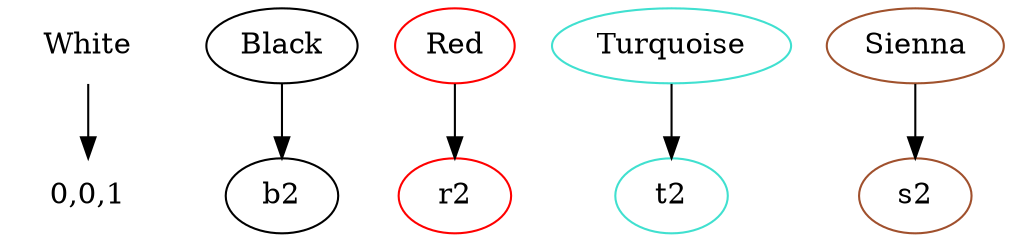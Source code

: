 /* hsv values in range 0...1 */
digraph "hsv"
{
w1 [label="White" color="#ffffff"];
w2 [label="0,0,1" color="0.000 0.000 1.000"];
w1->w2;


b1 [label="Black" color="#000000"];
b2 [color="0.000 0.000 0.000"];
b1->b2;

r1 [label="Red" color="#ff0000"];
r2 [color="0.000 1.000 1.000"];
r1->r2;

t1 [label="Turquoise" color="#40e0d0"];
t2 [color="0.482 0.714 0.878"];
t1->t2;

s1 [label="Sienna" color="#a0522d"];
s2 [color="0.051 0.718 0.627"];
s1->s2;
}


